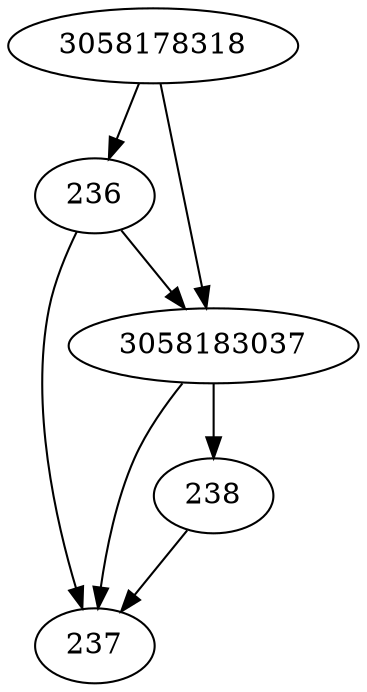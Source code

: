 strict digraph  {
236;
237;
3058178318;
238;
3058183037;
236 -> 237;
236 -> 3058183037;
3058178318 -> 3058183037;
3058178318 -> 236;
238 -> 237;
3058183037 -> 237;
3058183037 -> 238;
}
